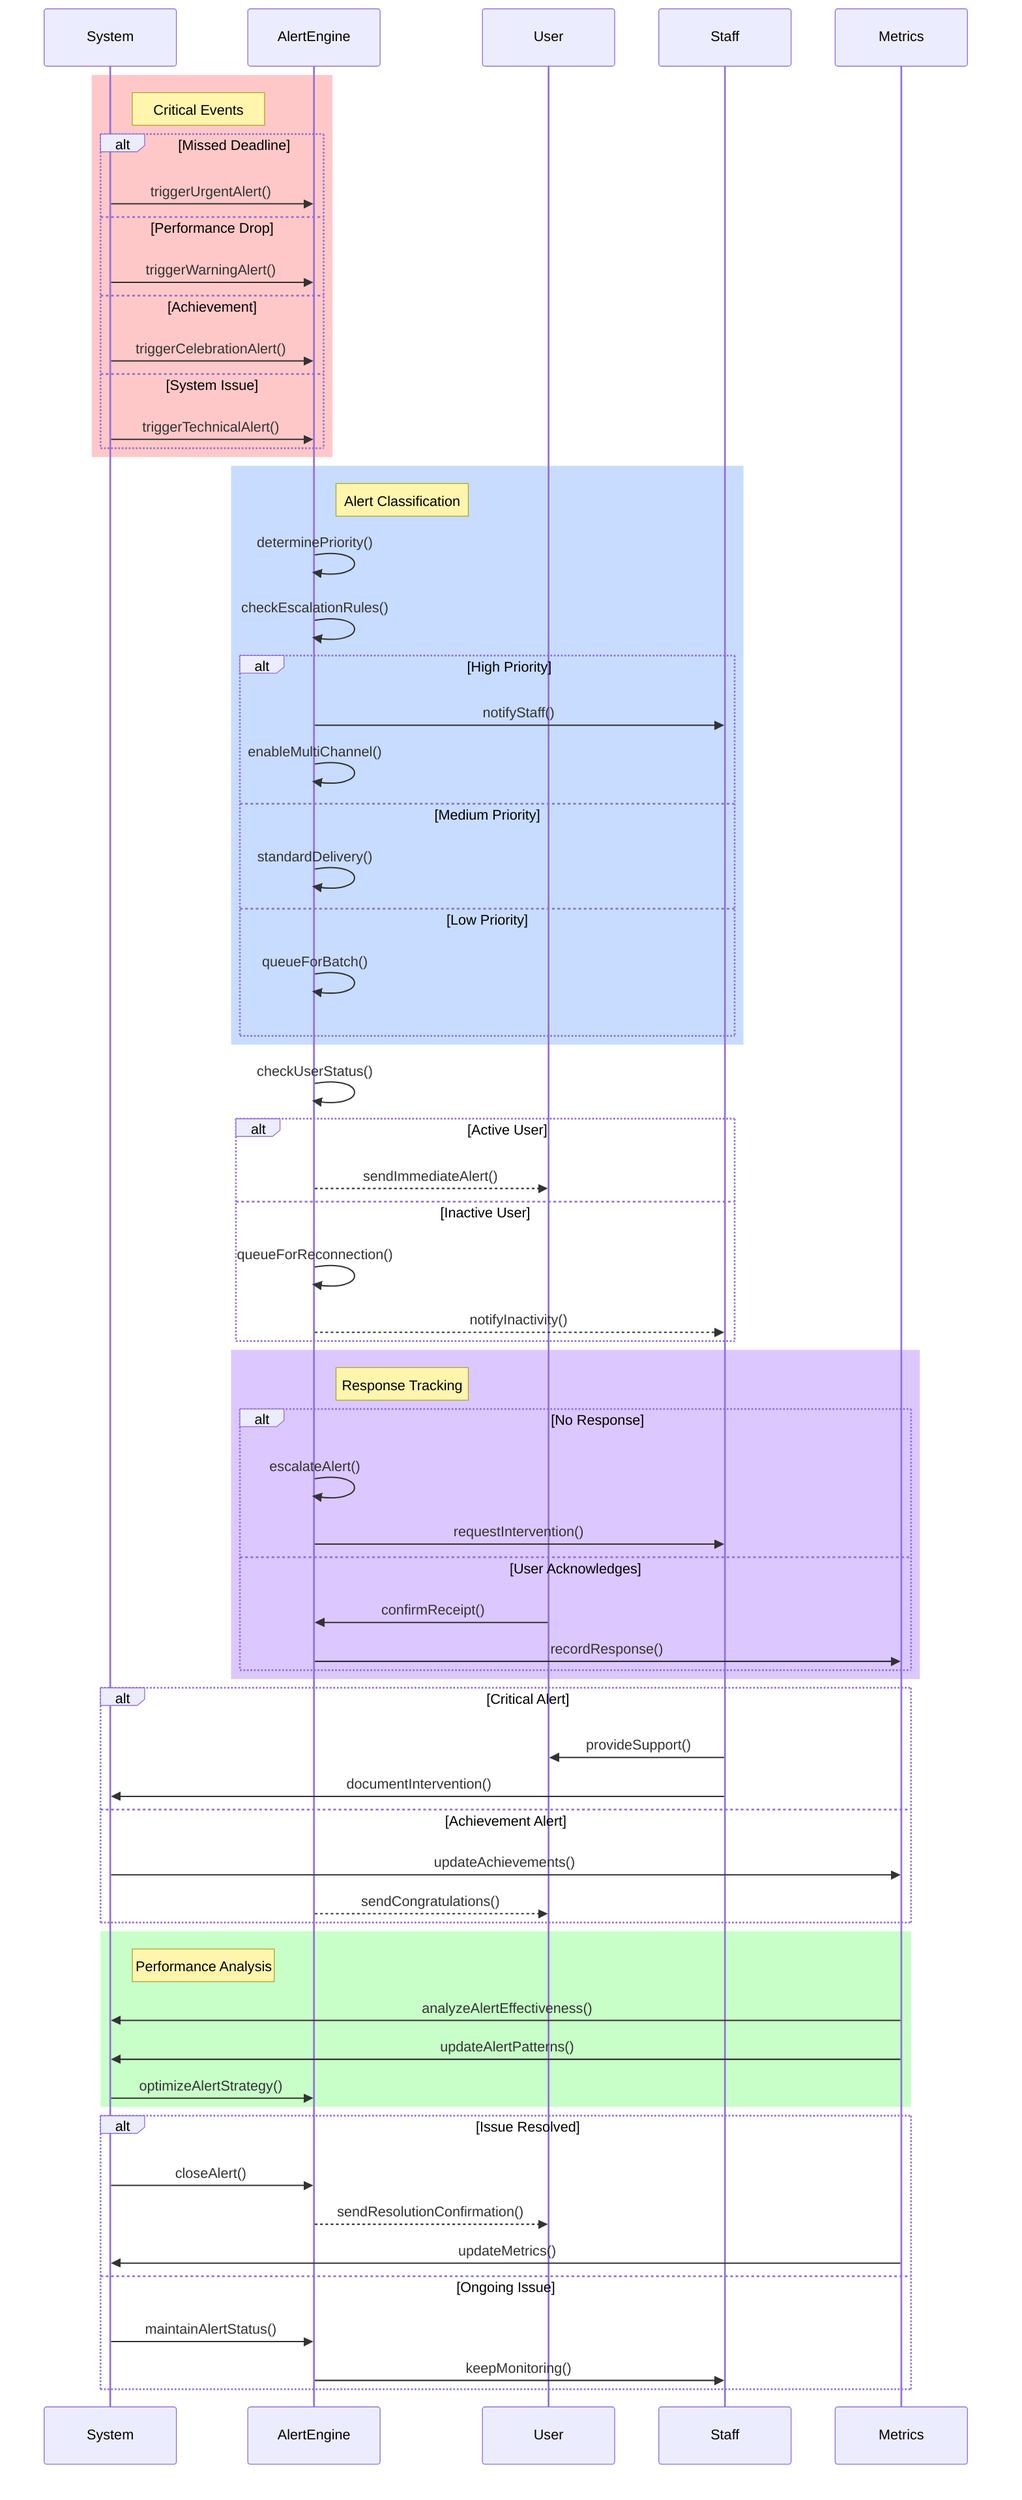 sequenceDiagram
    participant S as System
    participant A as AlertEngine
    participant U as User
    participant Staff
    participant M as Metrics

    %% Phase 1: Alert Detection
    rect rgb(255, 200, 200)
        Note right of S: Critical Events
        alt Missed Deadline
            S->>A: triggerUrgentAlert()
        else Performance Drop
            S->>A: triggerWarningAlert()
        else Achievement
            S->>A: triggerCelebrationAlert()
        else System Issue
            S->>A: triggerTechnicalAlert()
        end
    end

    %% Phase 2: Priority Assessment
    rect rgb(200, 220, 255)
        Note right of A: Alert Classification
        A->>A: determinePriority()
        A->>A: checkEscalationRules()
        
        alt High Priority
            A->>Staff: notifyStaff()
            A->>A: enableMultiChannel()
        else Medium Priority
            A->>A: standardDelivery()
        else Low Priority
            A->>A: queueForBatch()
        end
    end

    %% Phase 3: Smart Delivery
    A->>A: checkUserStatus()
    
    alt Active User
        A-->>U: sendImmediateAlert()
    else Inactive User
        A->>A: queueForReconnection()
        A-->>Staff: notifyInactivity()
    end

    %% Phase 4: Escalation Management
    rect rgb(220, 200, 255)
        Note right of A: Response Tracking
        
        alt No Response
            A->>A: escalateAlert()
            A->>Staff: requestIntervention()
        else User Acknowledges
            U->>A: confirmReceipt()
            A->>M: recordResponse()
        end
    end

    %% Phase 5: Follow-up Actions
    alt Critical Alert
        Staff->>U: provideSupport()
        Staff->>S: documentIntervention()
    else Achievement Alert
        S->>M: updateAchievements()
        A-->>U: sendCongratulations()
    end

    %% Phase 6: Analytics & Optimization
    rect rgb(200, 255, 200)
        Note right of S: Performance Analysis
        M->>S: analyzeAlertEffectiveness()
        M->>S: updateAlertPatterns()
        S->>A: optimizeAlertStrategy()
    end

    %% Phase 7: Resolution
    alt Issue Resolved
        S->>A: closeAlert()
        A-->>U: sendResolutionConfirmation()
        M->>S: updateMetrics()
    else Ongoing Issue
        S->>A: maintainAlertStatus()
        A->>Staff: keepMonitoring()
    end